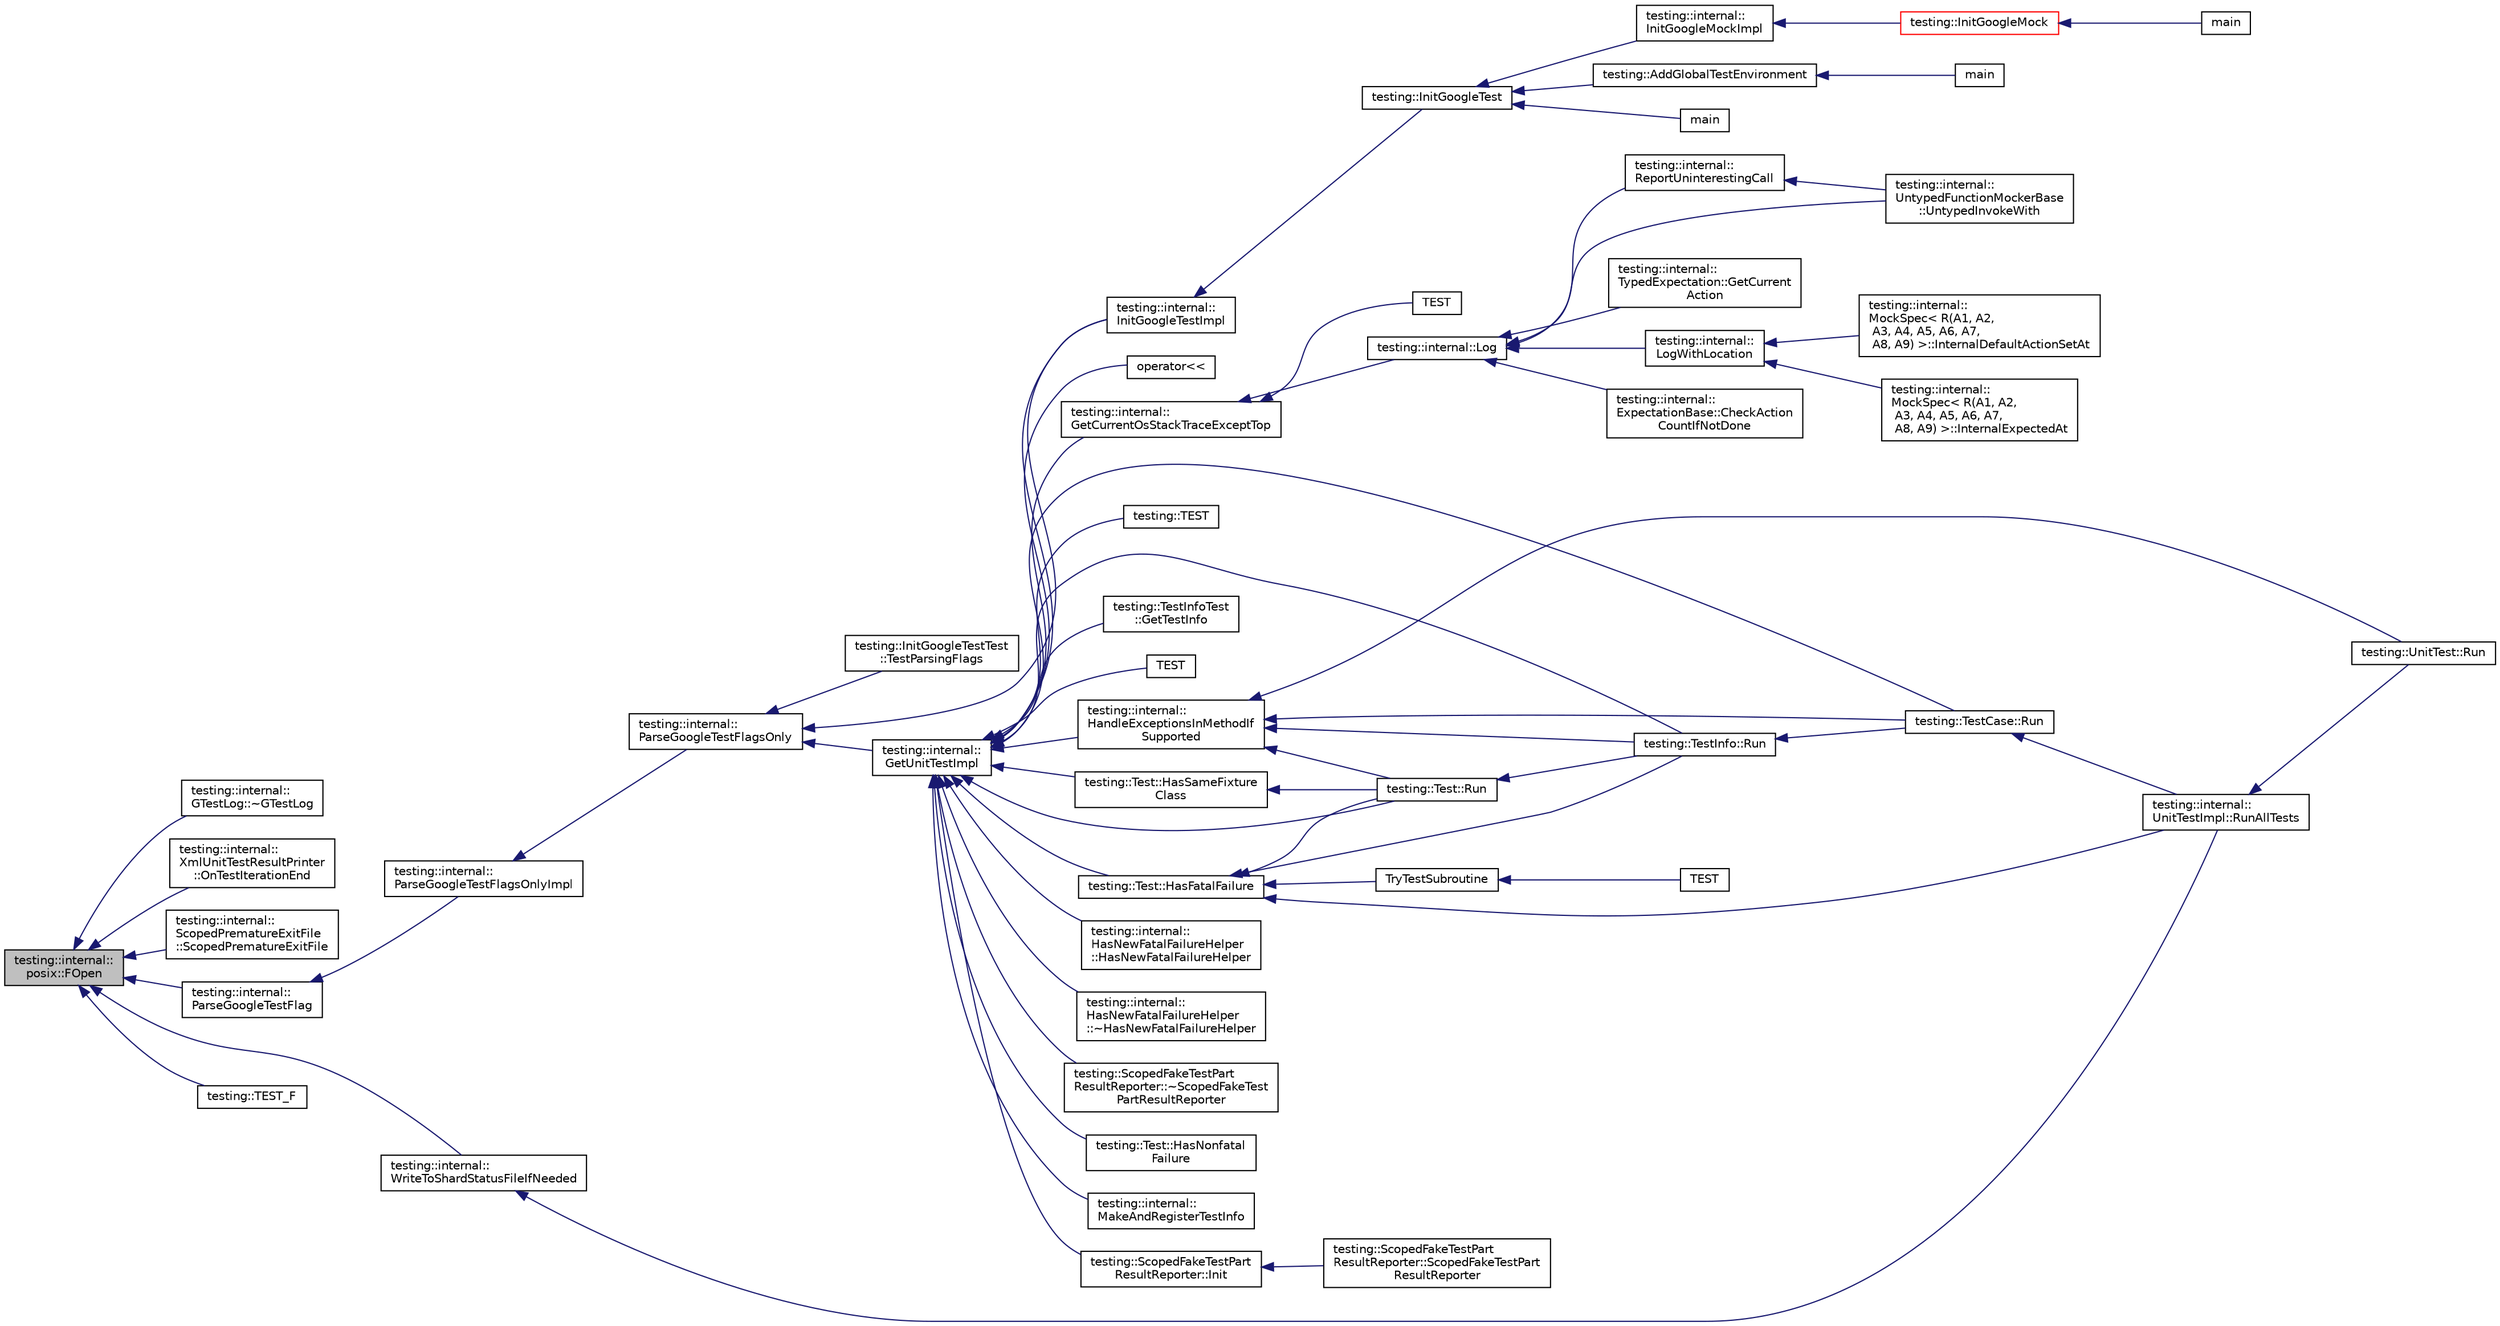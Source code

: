 digraph "testing::internal::posix::FOpen"
{
  edge [fontname="Helvetica",fontsize="10",labelfontname="Helvetica",labelfontsize="10"];
  node [fontname="Helvetica",fontsize="10",shape=record];
  rankdir="LR";
  Node208 [label="testing::internal::\lposix::FOpen",height=0.2,width=0.4,color="black", fillcolor="grey75", style="filled", fontcolor="black"];
  Node208 -> Node209 [dir="back",color="midnightblue",fontsize="10",style="solid",fontname="Helvetica"];
  Node209 [label="testing::internal::\lGTestLog::~GTestLog",height=0.2,width=0.4,color="black", fillcolor="white", style="filled",URL="$dd/d9e/classtesting_1_1internal_1_1_g_test_log.html#a978a099703bbaa0f380216e8d7ee03d3"];
  Node208 -> Node210 [dir="back",color="midnightblue",fontsize="10",style="solid",fontname="Helvetica"];
  Node210 [label="testing::internal::\lXmlUnitTestResultPrinter\l::OnTestIterationEnd",height=0.2,width=0.4,color="black", fillcolor="white", style="filled",URL="$d3/dc6/classtesting_1_1internal_1_1_xml_unit_test_result_printer.html#a2ae986dd2f4f2aed31cc6f3bc8c56898"];
  Node208 -> Node211 [dir="back",color="midnightblue",fontsize="10",style="solid",fontname="Helvetica"];
  Node211 [label="testing::internal::\lScopedPrematureExitFile\l::ScopedPrematureExitFile",height=0.2,width=0.4,color="black", fillcolor="white", style="filled",URL="$da/d7b/classtesting_1_1internal_1_1_scoped_premature_exit_file.html#ae520883b8a6984a864ce675acedff4a2"];
  Node208 -> Node212 [dir="back",color="midnightblue",fontsize="10",style="solid",fontname="Helvetica"];
  Node212 [label="testing::internal::\lWriteToShardStatusFileIfNeeded",height=0.2,width=0.4,color="black", fillcolor="white", style="filled",URL="$d0/da7/namespacetesting_1_1internal.html#a19b35b39782d41e6ef76e1910a3a502e"];
  Node212 -> Node213 [dir="back",color="midnightblue",fontsize="10",style="solid",fontname="Helvetica"];
  Node213 [label="testing::internal::\lUnitTestImpl::RunAllTests",height=0.2,width=0.4,color="black", fillcolor="white", style="filled",URL="$d7/dda/classtesting_1_1internal_1_1_unit_test_impl.html#a1fb6be9971f4768c4136a05aa9e7e375"];
  Node213 -> Node214 [dir="back",color="midnightblue",fontsize="10",style="solid",fontname="Helvetica"];
  Node214 [label="testing::UnitTest::Run",height=0.2,width=0.4,color="black", fillcolor="white", style="filled",URL="$d7/d47/classtesting_1_1_unit_test.html#a2febc800536b44500565f4c423f359d3"];
  Node208 -> Node215 [dir="back",color="midnightblue",fontsize="10",style="solid",fontname="Helvetica"];
  Node215 [label="testing::internal::\lParseGoogleTestFlag",height=0.2,width=0.4,color="black", fillcolor="white", style="filled",URL="$d0/da7/namespacetesting_1_1internal.html#afccff08aa2b1ede0dd32c1364a5dee42"];
  Node215 -> Node216 [dir="back",color="midnightblue",fontsize="10",style="solid",fontname="Helvetica"];
  Node216 [label="testing::internal::\lParseGoogleTestFlagsOnlyImpl",height=0.2,width=0.4,color="black", fillcolor="white", style="filled",URL="$d0/da7/namespacetesting_1_1internal.html#ae4c46ce8c3d016848fff52cc5133f2ac"];
  Node216 -> Node217 [dir="back",color="midnightblue",fontsize="10",style="solid",fontname="Helvetica"];
  Node217 [label="testing::internal::\lParseGoogleTestFlagsOnly",height=0.2,width=0.4,color="black", fillcolor="white", style="filled",URL="$d0/da7/namespacetesting_1_1internal.html#a472880afbcc592a41e3d623e2dec8412"];
  Node217 -> Node218 [dir="back",color="midnightblue",fontsize="10",style="solid",fontname="Helvetica"];
  Node218 [label="testing::internal::\lGetUnitTestImpl",height=0.2,width=0.4,color="black", fillcolor="white", style="filled",URL="$d0/da7/namespacetesting_1_1internal.html#a9bd0caf5d16512de38b39599c13ee634"];
  Node218 -> Node219 [dir="back",color="midnightblue",fontsize="10",style="solid",fontname="Helvetica"];
  Node219 [label="testing::internal::\lHasNewFatalFailureHelper\l::HasNewFatalFailureHelper",height=0.2,width=0.4,color="black", fillcolor="white", style="filled",URL="$d7/d43/classtesting_1_1internal_1_1_has_new_fatal_failure_helper.html#a59190a7188db558c00b4c6bf9251859a"];
  Node218 -> Node220 [dir="back",color="midnightblue",fontsize="10",style="solid",fontname="Helvetica"];
  Node220 [label="testing::internal::\lHasNewFatalFailureHelper\l::~HasNewFatalFailureHelper",height=0.2,width=0.4,color="black", fillcolor="white", style="filled",URL="$d7/d43/classtesting_1_1internal_1_1_has_new_fatal_failure_helper.html#a913b1bc7c372868c9b2dbb009044ee97"];
  Node218 -> Node221 [dir="back",color="midnightblue",fontsize="10",style="solid",fontname="Helvetica"];
  Node221 [label="testing::ScopedFakeTestPart\lResultReporter::Init",height=0.2,width=0.4,color="black", fillcolor="white", style="filled",URL="$d2/db7/classtesting_1_1_scoped_fake_test_part_result_reporter.html#a28d280a3f5d172d63b94f70b8e7660d7"];
  Node221 -> Node222 [dir="back",color="midnightblue",fontsize="10",style="solid",fontname="Helvetica"];
  Node222 [label="testing::ScopedFakeTestPart\lResultReporter::ScopedFakeTestPart\lResultReporter",height=0.2,width=0.4,color="black", fillcolor="white", style="filled",URL="$d2/db7/classtesting_1_1_scoped_fake_test_part_result_reporter.html#aa0100ecf4799fb51d45167be6a5de1d5"];
  Node218 -> Node223 [dir="back",color="midnightblue",fontsize="10",style="solid",fontname="Helvetica"];
  Node223 [label="testing::ScopedFakeTestPart\lResultReporter::~ScopedFakeTest\lPartResultReporter",height=0.2,width=0.4,color="black", fillcolor="white", style="filled",URL="$d2/db7/classtesting_1_1_scoped_fake_test_part_result_reporter.html#a4817d59ca70228ebd5d5c3c4e8dd729d"];
  Node218 -> Node224 [dir="back",color="midnightblue",fontsize="10",style="solid",fontname="Helvetica"];
  Node224 [label="testing::Test::HasSameFixture\lClass",height=0.2,width=0.4,color="black", fillcolor="white", style="filled",URL="$df/d69/classtesting_1_1_test.html#ab76536a462529a457429061e209a8ee7"];
  Node224 -> Node225 [dir="back",color="midnightblue",fontsize="10",style="solid",fontname="Helvetica"];
  Node225 [label="testing::Test::Run",height=0.2,width=0.4,color="black", fillcolor="white", style="filled",URL="$df/d69/classtesting_1_1_test.html#ab70d07cb03d17ccb1aedc2be66eaccff"];
  Node225 -> Node226 [dir="back",color="midnightblue",fontsize="10",style="solid",fontname="Helvetica"];
  Node226 [label="testing::TestInfo::Run",height=0.2,width=0.4,color="black", fillcolor="white", style="filled",URL="$d1/d79/classtesting_1_1_test_info.html#ade784915e9be3a01e3a6ef509b77d6c9"];
  Node226 -> Node227 [dir="back",color="midnightblue",fontsize="10",style="solid",fontname="Helvetica"];
  Node227 [label="testing::TestCase::Run",height=0.2,width=0.4,color="black", fillcolor="white", style="filled",URL="$d0/dfa/classtesting_1_1_test_case.html#a6f5b3724cd5a8e446cd48a6150d08cde"];
  Node227 -> Node213 [dir="back",color="midnightblue",fontsize="10",style="solid",fontname="Helvetica"];
  Node218 -> Node228 [dir="back",color="midnightblue",fontsize="10",style="solid",fontname="Helvetica"];
  Node228 [label="testing::internal::\lHandleExceptionsInMethodIf\lSupported",height=0.2,width=0.4,color="black", fillcolor="white", style="filled",URL="$d0/da7/namespacetesting_1_1internal.html#addb2ed165b92b74e25fe9ebe9e46b9f9"];
  Node228 -> Node225 [dir="back",color="midnightblue",fontsize="10",style="solid",fontname="Helvetica"];
  Node228 -> Node226 [dir="back",color="midnightblue",fontsize="10",style="solid",fontname="Helvetica"];
  Node228 -> Node227 [dir="back",color="midnightblue",fontsize="10",style="solid",fontname="Helvetica"];
  Node228 -> Node214 [dir="back",color="midnightblue",fontsize="10",style="solid",fontname="Helvetica"];
  Node218 -> Node225 [dir="back",color="midnightblue",fontsize="10",style="solid",fontname="Helvetica"];
  Node218 -> Node229 [dir="back",color="midnightblue",fontsize="10",style="solid",fontname="Helvetica"];
  Node229 [label="testing::Test::HasFatalFailure",height=0.2,width=0.4,color="black", fillcolor="white", style="filled",URL="$df/d69/classtesting_1_1_test.html#a5e83604628ef542af888d631566ff60c"];
  Node229 -> Node225 [dir="back",color="midnightblue",fontsize="10",style="solid",fontname="Helvetica"];
  Node229 -> Node226 [dir="back",color="midnightblue",fontsize="10",style="solid",fontname="Helvetica"];
  Node229 -> Node213 [dir="back",color="midnightblue",fontsize="10",style="solid",fontname="Helvetica"];
  Node229 -> Node230 [dir="back",color="midnightblue",fontsize="10",style="solid",fontname="Helvetica"];
  Node230 [label="TryTestSubroutine",height=0.2,width=0.4,color="black", fillcolor="white", style="filled",URL="$de/db0/gtest__output__test___8cc.html#a14e796981ca8d3c71dbd2b839c1ce784"];
  Node230 -> Node231 [dir="back",color="midnightblue",fontsize="10",style="solid",fontname="Helvetica"];
  Node231 [label="TEST",height=0.2,width=0.4,color="black", fillcolor="white", style="filled",URL="$de/db0/gtest__output__test___8cc.html#a6076f79ee5f9e8982bba181cbbebb0ed"];
  Node218 -> Node232 [dir="back",color="midnightblue",fontsize="10",style="solid",fontname="Helvetica"];
  Node232 [label="testing::Test::HasNonfatal\lFailure",height=0.2,width=0.4,color="black", fillcolor="white", style="filled",URL="$df/d69/classtesting_1_1_test.html#a8c00e8cc6fe10616b480bd54d2a426cb"];
  Node218 -> Node233 [dir="back",color="midnightblue",fontsize="10",style="solid",fontname="Helvetica"];
  Node233 [label="testing::internal::\lMakeAndRegisterTestInfo",height=0.2,width=0.4,color="black", fillcolor="white", style="filled",URL="$d0/da7/namespacetesting_1_1internal.html#a7f2e4e46c969fcae9d801d93a3e932fd"];
  Node218 -> Node226 [dir="back",color="midnightblue",fontsize="10",style="solid",fontname="Helvetica"];
  Node218 -> Node227 [dir="back",color="midnightblue",fontsize="10",style="solid",fontname="Helvetica"];
  Node218 -> Node234 [dir="back",color="midnightblue",fontsize="10",style="solid",fontname="Helvetica"];
  Node234 [label="testing::internal::\lGetCurrentOsStackTraceExceptTop",height=0.2,width=0.4,color="black", fillcolor="white", style="filled",URL="$d0/da7/namespacetesting_1_1internal.html#aeb475922b8cd1e6c60ac052bbc396e62"];
  Node234 -> Node235 [dir="back",color="midnightblue",fontsize="10",style="solid",fontname="Helvetica"];
  Node235 [label="testing::internal::Log",height=0.2,width=0.4,color="black", fillcolor="white", style="filled",URL="$d0/da7/namespacetesting_1_1internal.html#a8a57ce0412334a3f487bbaa8321febbe"];
  Node235 -> Node236 [dir="back",color="midnightblue",fontsize="10",style="solid",fontname="Helvetica"];
  Node236 [label="testing::internal::\lTypedExpectation::GetCurrent\lAction",height=0.2,width=0.4,color="black", fillcolor="white", style="filled",URL="$d2/d4b/classtesting_1_1internal_1_1_typed_expectation.html#a5053b8335ca295b34cd6a68f8d462602"];
  Node235 -> Node237 [dir="back",color="midnightblue",fontsize="10",style="solid",fontname="Helvetica"];
  Node237 [label="testing::internal::\lLogWithLocation",height=0.2,width=0.4,color="black", fillcolor="white", style="filled",URL="$d0/da7/namespacetesting_1_1internal.html#a07f4411f23f8b1b731858be9dda3fdcc"];
  Node237 -> Node238 [dir="back",color="midnightblue",fontsize="10",style="solid",fontname="Helvetica"];
  Node238 [label="testing::internal::\lMockSpec\< R(A1, A2,\l A3, A4, A5, A6, A7,\l A8, A9) \>::InternalDefaultActionSetAt",height=0.2,width=0.4,color="black", fillcolor="white", style="filled",URL="$d8/dfd/classtesting_1_1internal_1_1_mock_spec.html#a875c99443da1265604d87429693457f4"];
  Node237 -> Node239 [dir="back",color="midnightblue",fontsize="10",style="solid",fontname="Helvetica"];
  Node239 [label="testing::internal::\lMockSpec\< R(A1, A2,\l A3, A4, A5, A6, A7,\l A8, A9) \>::InternalExpectedAt",height=0.2,width=0.4,color="black", fillcolor="white", style="filled",URL="$d8/dfd/classtesting_1_1internal_1_1_mock_spec.html#a503a434637634014b9bb6c5d68fd336c"];
  Node235 -> Node240 [dir="back",color="midnightblue",fontsize="10",style="solid",fontname="Helvetica"];
  Node240 [label="testing::internal::\lExpectationBase::CheckAction\lCountIfNotDone",height=0.2,width=0.4,color="black", fillcolor="white", style="filled",URL="$d6/de4/classtesting_1_1internal_1_1_expectation_base.html#aaeb143b6f8676e9a6fb9b17678344f03"];
  Node235 -> Node241 [dir="back",color="midnightblue",fontsize="10",style="solid",fontname="Helvetica"];
  Node241 [label="testing::internal::\lReportUninterestingCall",height=0.2,width=0.4,color="black", fillcolor="white", style="filled",URL="$d0/da7/namespacetesting_1_1internal.html#af045b703d8487374620a8106a76814ee"];
  Node241 -> Node242 [dir="back",color="midnightblue",fontsize="10",style="solid",fontname="Helvetica"];
  Node242 [label="testing::internal::\lUntypedFunctionMockerBase\l::UntypedInvokeWith",height=0.2,width=0.4,color="black", fillcolor="white", style="filled",URL="$d3/d5f/classtesting_1_1internal_1_1_untyped_function_mocker_base.html#adaec41c0ba8a07c2415f6c8efa0ca54f"];
  Node235 -> Node242 [dir="back",color="midnightblue",fontsize="10",style="solid",fontname="Helvetica"];
  Node234 -> Node243 [dir="back",color="midnightblue",fontsize="10",style="solid",fontname="Helvetica"];
  Node243 [label="TEST",height=0.2,width=0.4,color="black", fillcolor="white", style="filled",URL="$df/d01/gtest__unittest_8cc.html#a386c193fa342a6cb3a88ffe4751a264b"];
  Node218 -> Node244 [dir="back",color="midnightblue",fontsize="10",style="solid",fontname="Helvetica"];
  Node244 [label="testing::internal::\lInitGoogleTestImpl",height=0.2,width=0.4,color="black", fillcolor="white", style="filled",URL="$d0/da7/namespacetesting_1_1internal.html#ac3c6fa93391768aa91c6238b31aaeeb5"];
  Node244 -> Node245 [dir="back",color="midnightblue",fontsize="10",style="solid",fontname="Helvetica"];
  Node245 [label="testing::InitGoogleTest",height=0.2,width=0.4,color="black", fillcolor="white", style="filled",URL="$d0/d75/namespacetesting.html#afd726ae08c9bd16dc52f78c822d9946b"];
  Node245 -> Node246 [dir="back",color="midnightblue",fontsize="10",style="solid",fontname="Helvetica"];
  Node246 [label="testing::internal::\lInitGoogleMockImpl",height=0.2,width=0.4,color="black", fillcolor="white", style="filled",URL="$d0/da7/namespacetesting_1_1internal.html#a3823844199df88af9493026031cf7744"];
  Node246 -> Node247 [dir="back",color="midnightblue",fontsize="10",style="solid",fontname="Helvetica"];
  Node247 [label="testing::InitGoogleMock",height=0.2,width=0.4,color="red", fillcolor="white", style="filled",URL="$d0/d75/namespacetesting.html#a32b1c6db9ba5133ccabfa67616b3c041"];
  Node247 -> Node248 [dir="back",color="midnightblue",fontsize="10",style="solid",fontname="Helvetica"];
  Node248 [label="main",height=0.2,width=0.4,color="black", fillcolor="white", style="filled",URL="$dd/d93/gmock__main_8cc.html#a7f83bdc516d2cb86e20235d94ddf055a"];
  Node245 -> Node251 [dir="back",color="midnightblue",fontsize="10",style="solid",fontname="Helvetica"];
  Node251 [label="testing::AddGlobalTestEnvironment",height=0.2,width=0.4,color="black", fillcolor="white", style="filled",URL="$d0/d75/namespacetesting.html#a460d7b998622e332392c1e00be3a60d5"];
  Node251 -> Node252 [dir="back",color="midnightblue",fontsize="10",style="solid",fontname="Helvetica"];
  Node252 [label="main",height=0.2,width=0.4,color="black", fillcolor="white", style="filled",URL="$de/d83/gtest-listener__test_8cc.html#a3c04138a5bfe5d72780bb7e82a18e627"];
  Node245 -> Node253 [dir="back",color="midnightblue",fontsize="10",style="solid",fontname="Helvetica"];
  Node253 [label="main",height=0.2,width=0.4,color="black", fillcolor="white", style="filled",URL="$de/d85/sample10__unittest_8cc.html#a3c04138a5bfe5d72780bb7e82a18e627"];
  Node218 -> Node254 [dir="back",color="midnightblue",fontsize="10",style="solid",fontname="Helvetica"];
  Node254 [label="operator\<\<",height=0.2,width=0.4,color="black", fillcolor="white", style="filled",URL="$df/d01/gtest__unittest_8cc.html#a5f23eac320bc1c1dcd3cec464e31b5c6"];
  Node218 -> Node255 [dir="back",color="midnightblue",fontsize="10",style="solid",fontname="Helvetica"];
  Node255 [label="testing::TEST",height=0.2,width=0.4,color="black", fillcolor="white", style="filled",URL="$d0/d75/namespacetesting.html#ae0cbea692840c88ab0b03285eb69ac97"];
  Node218 -> Node256 [dir="back",color="midnightblue",fontsize="10",style="solid",fontname="Helvetica"];
  Node256 [label="testing::TestInfoTest\l::GetTestInfo",height=0.2,width=0.4,color="black", fillcolor="white", style="filled",URL="$d8/dd2/classtesting_1_1_test_info_test.html#a4140c1302bf53c7f1375a23923624f04"];
  Node218 -> Node257 [dir="back",color="midnightblue",fontsize="10",style="solid",fontname="Helvetica"];
  Node257 [label="TEST",height=0.2,width=0.4,color="black", fillcolor="white", style="filled",URL="$df/d01/gtest__unittest_8cc.html#a3e3bfce9c199215053e43d9d1a248af8"];
  Node217 -> Node244 [dir="back",color="midnightblue",fontsize="10",style="solid",fontname="Helvetica"];
  Node217 -> Node258 [dir="back",color="midnightblue",fontsize="10",style="solid",fontname="Helvetica"];
  Node258 [label="testing::InitGoogleTestTest\l::TestParsingFlags",height=0.2,width=0.4,color="black", fillcolor="white", style="filled",URL="$d4/d81/classtesting_1_1_init_google_test_test.html#add290338cf429308d0ab275ae4c46e69"];
  Node208 -> Node259 [dir="back",color="midnightblue",fontsize="10",style="solid",fontname="Helvetica"];
  Node259 [label="testing::TEST_F",height=0.2,width=0.4,color="black", fillcolor="white", style="filled",URL="$d0/d75/namespacetesting.html#ad7513c23ff21a4d2761cadfd2afe87e1"];
}
